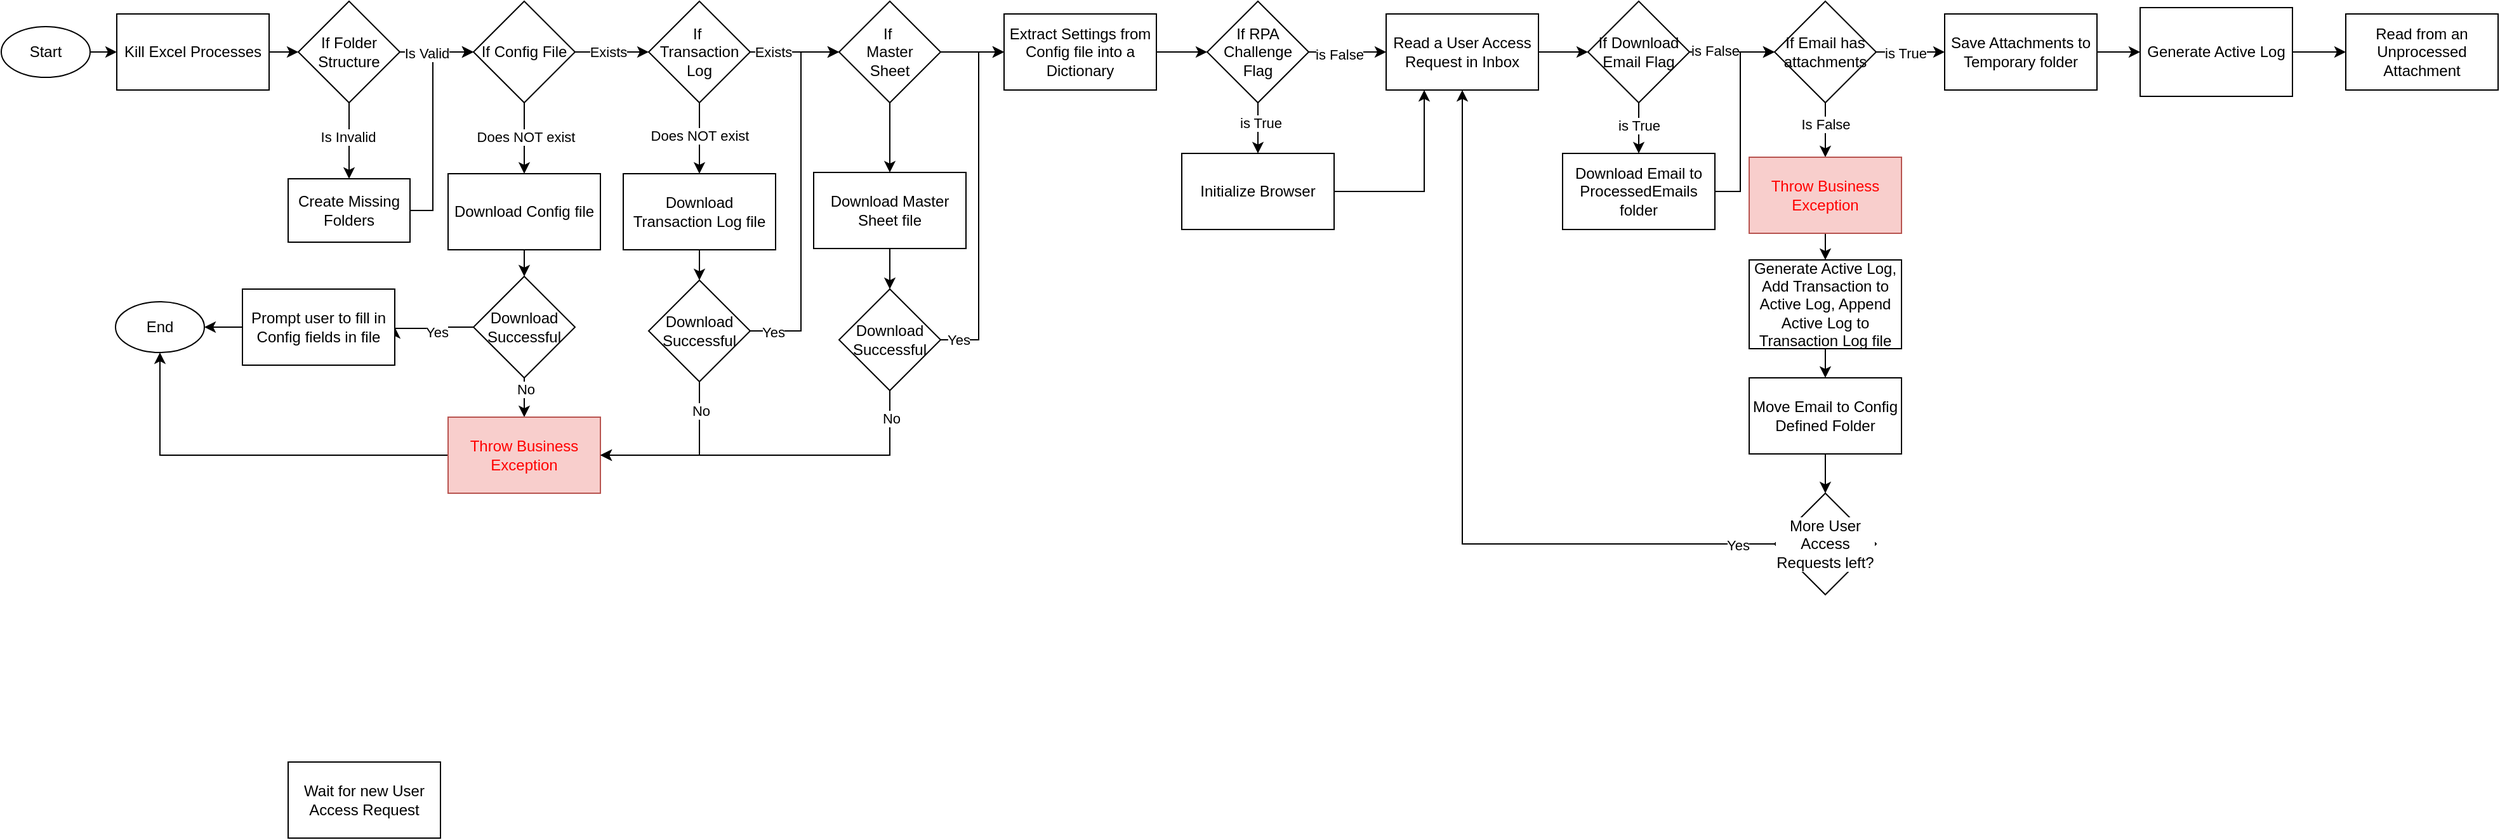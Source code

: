<mxfile version="24.0.7" type="device">
  <diagram id="C5RBs43oDa-KdzZeNtuy" name="Page-1">
    <mxGraphModel dx="1042" dy="525" grid="1" gridSize="10" guides="1" tooltips="1" connect="1" arrows="1" fold="1" page="1" pageScale="1" pageWidth="827" pageHeight="1169" math="0" shadow="0">
      <root>
        <mxCell id="WIyWlLk6GJQsqaUBKTNV-0" />
        <mxCell id="WIyWlLk6GJQsqaUBKTNV-1" parent="WIyWlLk6GJQsqaUBKTNV-0" />
        <mxCell id="htsdz4aEK9-7NVSgiyC0-4" value="" style="edgeStyle=orthogonalEdgeStyle;rounded=0;orthogonalLoop=1;jettySize=auto;html=1;" edge="1" parent="WIyWlLk6GJQsqaUBKTNV-1" source="htsdz4aEK9-7NVSgiyC0-0" target="htsdz4aEK9-7NVSgiyC0-1">
          <mxGeometry relative="1" as="geometry" />
        </mxCell>
        <mxCell id="htsdz4aEK9-7NVSgiyC0-0" value="Start" style="ellipse;whiteSpace=wrap;html=1;" vertex="1" parent="WIyWlLk6GJQsqaUBKTNV-1">
          <mxGeometry x="30" y="60" width="70" height="40" as="geometry" />
        </mxCell>
        <mxCell id="htsdz4aEK9-7NVSgiyC0-11" value="" style="edgeStyle=orthogonalEdgeStyle;rounded=0;orthogonalLoop=1;jettySize=auto;html=1;" edge="1" parent="WIyWlLk6GJQsqaUBKTNV-1" source="htsdz4aEK9-7NVSgiyC0-1" target="htsdz4aEK9-7NVSgiyC0-10">
          <mxGeometry relative="1" as="geometry" />
        </mxCell>
        <mxCell id="htsdz4aEK9-7NVSgiyC0-1" value="Kill Excel Processes" style="rounded=0;whiteSpace=wrap;html=1;" vertex="1" parent="WIyWlLk6GJQsqaUBKTNV-1">
          <mxGeometry x="121" y="50" width="120" height="60" as="geometry" />
        </mxCell>
        <mxCell id="htsdz4aEK9-7NVSgiyC0-3" value="Wait for new User Access Request" style="rounded=0;whiteSpace=wrap;html=1;" vertex="1" parent="WIyWlLk6GJQsqaUBKTNV-1">
          <mxGeometry x="256" y="640" width="120" height="60" as="geometry" />
        </mxCell>
        <mxCell id="htsdz4aEK9-7NVSgiyC0-55" style="edgeStyle=orthogonalEdgeStyle;rounded=0;orthogonalLoop=1;jettySize=auto;html=1;exitX=1;exitY=0.5;exitDx=0;exitDy=0;entryX=0;entryY=0.5;entryDx=0;entryDy=0;" edge="1" parent="WIyWlLk6GJQsqaUBKTNV-1" source="htsdz4aEK9-7NVSgiyC0-9" target="htsdz4aEK9-7NVSgiyC0-15">
          <mxGeometry relative="1" as="geometry">
            <Array as="points">
              <mxPoint x="370" y="205" />
              <mxPoint x="370" y="80" />
            </Array>
          </mxGeometry>
        </mxCell>
        <mxCell id="htsdz4aEK9-7NVSgiyC0-9" value="Create Missing Folders" style="rounded=0;whiteSpace=wrap;html=1;" vertex="1" parent="WIyWlLk6GJQsqaUBKTNV-1">
          <mxGeometry x="256" y="180" width="96" height="50" as="geometry" />
        </mxCell>
        <mxCell id="htsdz4aEK9-7NVSgiyC0-12" value="" style="edgeStyle=orthogonalEdgeStyle;rounded=0;orthogonalLoop=1;jettySize=auto;html=1;" edge="1" parent="WIyWlLk6GJQsqaUBKTNV-1" source="htsdz4aEK9-7NVSgiyC0-10" target="htsdz4aEK9-7NVSgiyC0-9">
          <mxGeometry relative="1" as="geometry" />
        </mxCell>
        <mxCell id="htsdz4aEK9-7NVSgiyC0-13" value="Is Invalid" style="edgeLabel;html=1;align=center;verticalAlign=middle;resizable=0;points=[];" vertex="1" connectable="0" parent="htsdz4aEK9-7NVSgiyC0-12">
          <mxGeometry x="-0.1" y="-1" relative="1" as="geometry">
            <mxPoint as="offset" />
          </mxGeometry>
        </mxCell>
        <mxCell id="htsdz4aEK9-7NVSgiyC0-16" value="" style="edgeStyle=orthogonalEdgeStyle;rounded=0;orthogonalLoop=1;jettySize=auto;html=1;" edge="1" parent="WIyWlLk6GJQsqaUBKTNV-1" source="htsdz4aEK9-7NVSgiyC0-10" target="htsdz4aEK9-7NVSgiyC0-15">
          <mxGeometry relative="1" as="geometry" />
        </mxCell>
        <mxCell id="htsdz4aEK9-7NVSgiyC0-18" value="Is Valid" style="edgeLabel;html=1;align=center;verticalAlign=middle;resizable=0;points=[];" vertex="1" connectable="0" parent="htsdz4aEK9-7NVSgiyC0-16">
          <mxGeometry x="-0.276" y="-1" relative="1" as="geometry">
            <mxPoint as="offset" />
          </mxGeometry>
        </mxCell>
        <mxCell id="htsdz4aEK9-7NVSgiyC0-10" value="If Folder Structure" style="rhombus;whiteSpace=wrap;html=1;" vertex="1" parent="WIyWlLk6GJQsqaUBKTNV-1">
          <mxGeometry x="264" y="40" width="80" height="80" as="geometry" />
        </mxCell>
        <mxCell id="htsdz4aEK9-7NVSgiyC0-19" value="" style="edgeStyle=orthogonalEdgeStyle;rounded=0;orthogonalLoop=1;jettySize=auto;html=1;" edge="1" parent="WIyWlLk6GJQsqaUBKTNV-1" source="htsdz4aEK9-7NVSgiyC0-15" target="htsdz4aEK9-7NVSgiyC0-17">
          <mxGeometry relative="1" as="geometry" />
        </mxCell>
        <mxCell id="htsdz4aEK9-7NVSgiyC0-20" value="Does NOT exist" style="edgeLabel;html=1;align=center;verticalAlign=middle;resizable=0;points=[];" vertex="1" connectable="0" parent="htsdz4aEK9-7NVSgiyC0-19">
          <mxGeometry x="-0.036" y="1" relative="1" as="geometry">
            <mxPoint as="offset" />
          </mxGeometry>
        </mxCell>
        <mxCell id="htsdz4aEK9-7NVSgiyC0-35" value="" style="edgeStyle=orthogonalEdgeStyle;rounded=0;orthogonalLoop=1;jettySize=auto;html=1;" edge="1" parent="WIyWlLk6GJQsqaUBKTNV-1" source="htsdz4aEK9-7NVSgiyC0-15" target="htsdz4aEK9-7NVSgiyC0-34">
          <mxGeometry relative="1" as="geometry" />
        </mxCell>
        <mxCell id="htsdz4aEK9-7NVSgiyC0-36" value="Exists" style="edgeLabel;html=1;align=center;verticalAlign=middle;resizable=0;points=[];" vertex="1" connectable="0" parent="htsdz4aEK9-7NVSgiyC0-35">
          <mxGeometry x="0.083" y="-5" relative="1" as="geometry">
            <mxPoint x="-6" y="-5" as="offset" />
          </mxGeometry>
        </mxCell>
        <mxCell id="htsdz4aEK9-7NVSgiyC0-15" value="If Config File" style="rhombus;whiteSpace=wrap;html=1;" vertex="1" parent="WIyWlLk6GJQsqaUBKTNV-1">
          <mxGeometry x="402" y="40" width="80" height="80" as="geometry" />
        </mxCell>
        <mxCell id="htsdz4aEK9-7NVSgiyC0-22" value="" style="edgeStyle=orthogonalEdgeStyle;rounded=0;orthogonalLoop=1;jettySize=auto;html=1;" edge="1" parent="WIyWlLk6GJQsqaUBKTNV-1" source="htsdz4aEK9-7NVSgiyC0-17" target="htsdz4aEK9-7NVSgiyC0-21">
          <mxGeometry relative="1" as="geometry" />
        </mxCell>
        <mxCell id="htsdz4aEK9-7NVSgiyC0-17" value="Download Config file" style="rounded=0;whiteSpace=wrap;html=1;" vertex="1" parent="WIyWlLk6GJQsqaUBKTNV-1">
          <mxGeometry x="382" y="176" width="120" height="60" as="geometry" />
        </mxCell>
        <mxCell id="htsdz4aEK9-7NVSgiyC0-24" value="" style="edgeStyle=orthogonalEdgeStyle;rounded=0;orthogonalLoop=1;jettySize=auto;html=1;entryX=1;entryY=0.5;entryDx=0;entryDy=0;" edge="1" parent="WIyWlLk6GJQsqaUBKTNV-1" source="htsdz4aEK9-7NVSgiyC0-21" target="htsdz4aEK9-7NVSgiyC0-26">
          <mxGeometry relative="1" as="geometry">
            <mxPoint x="344" y="297" as="targetPoint" />
            <Array as="points">
              <mxPoint x="373" y="297" />
              <mxPoint x="373" y="298" />
            </Array>
          </mxGeometry>
        </mxCell>
        <mxCell id="htsdz4aEK9-7NVSgiyC0-25" value="Yes" style="edgeLabel;html=1;align=center;verticalAlign=middle;resizable=0;points=[];" vertex="1" connectable="0" parent="htsdz4aEK9-7NVSgiyC0-24">
          <mxGeometry x="-0.069" y="3" relative="1" as="geometry">
            <mxPoint as="offset" />
          </mxGeometry>
        </mxCell>
        <mxCell id="htsdz4aEK9-7NVSgiyC0-30" value="" style="edgeStyle=orthogonalEdgeStyle;rounded=0;orthogonalLoop=1;jettySize=auto;html=1;" edge="1" parent="WIyWlLk6GJQsqaUBKTNV-1" source="htsdz4aEK9-7NVSgiyC0-21" target="htsdz4aEK9-7NVSgiyC0-27">
          <mxGeometry relative="1" as="geometry" />
        </mxCell>
        <mxCell id="htsdz4aEK9-7NVSgiyC0-33" value="No" style="edgeLabel;html=1;align=center;verticalAlign=middle;resizable=0;points=[];" vertex="1" connectable="0" parent="htsdz4aEK9-7NVSgiyC0-30">
          <mxGeometry x="-0.633" y="1" relative="1" as="geometry">
            <mxPoint as="offset" />
          </mxGeometry>
        </mxCell>
        <mxCell id="htsdz4aEK9-7NVSgiyC0-21" value="Download Successful" style="rhombus;whiteSpace=wrap;html=1;" vertex="1" parent="WIyWlLk6GJQsqaUBKTNV-1">
          <mxGeometry x="402" y="257" width="80" height="80" as="geometry" />
        </mxCell>
        <mxCell id="htsdz4aEK9-7NVSgiyC0-32" value="" style="edgeStyle=orthogonalEdgeStyle;rounded=0;orthogonalLoop=1;jettySize=auto;html=1;" edge="1" parent="WIyWlLk6GJQsqaUBKTNV-1" source="htsdz4aEK9-7NVSgiyC0-26" target="htsdz4aEK9-7NVSgiyC0-29">
          <mxGeometry relative="1" as="geometry" />
        </mxCell>
        <mxCell id="htsdz4aEK9-7NVSgiyC0-26" value="Prompt user to fill in Config fields in file" style="rounded=0;whiteSpace=wrap;html=1;" vertex="1" parent="WIyWlLk6GJQsqaUBKTNV-1">
          <mxGeometry x="220" y="267" width="120" height="60" as="geometry" />
        </mxCell>
        <mxCell id="htsdz4aEK9-7NVSgiyC0-31" style="edgeStyle=orthogonalEdgeStyle;rounded=0;orthogonalLoop=1;jettySize=auto;html=1;exitX=0;exitY=0.5;exitDx=0;exitDy=0;entryX=0.5;entryY=1;entryDx=0;entryDy=0;" edge="1" parent="WIyWlLk6GJQsqaUBKTNV-1" source="htsdz4aEK9-7NVSgiyC0-27" target="htsdz4aEK9-7NVSgiyC0-29">
          <mxGeometry relative="1" as="geometry" />
        </mxCell>
        <mxCell id="htsdz4aEK9-7NVSgiyC0-27" value="Throw Business Exception" style="rounded=0;whiteSpace=wrap;html=1;fillColor=#f8cecc;strokeColor=#b85450;fontColor=#ff0000;" vertex="1" parent="WIyWlLk6GJQsqaUBKTNV-1">
          <mxGeometry x="382" y="368" width="120" height="60" as="geometry" />
        </mxCell>
        <mxCell id="htsdz4aEK9-7NVSgiyC0-29" value="End" style="ellipse;whiteSpace=wrap;html=1;" vertex="1" parent="WIyWlLk6GJQsqaUBKTNV-1">
          <mxGeometry x="120" y="277" width="70" height="40" as="geometry" />
        </mxCell>
        <mxCell id="htsdz4aEK9-7NVSgiyC0-38" value="" style="edgeStyle=orthogonalEdgeStyle;rounded=0;orthogonalLoop=1;jettySize=auto;html=1;" edge="1" parent="WIyWlLk6GJQsqaUBKTNV-1" source="htsdz4aEK9-7NVSgiyC0-34" target="htsdz4aEK9-7NVSgiyC0-37">
          <mxGeometry relative="1" as="geometry" />
        </mxCell>
        <mxCell id="htsdz4aEK9-7NVSgiyC0-45" value="" style="edgeStyle=orthogonalEdgeStyle;rounded=0;orthogonalLoop=1;jettySize=auto;html=1;" edge="1" parent="WIyWlLk6GJQsqaUBKTNV-1" source="htsdz4aEK9-7NVSgiyC0-34" target="htsdz4aEK9-7NVSgiyC0-44">
          <mxGeometry relative="1" as="geometry" />
        </mxCell>
        <mxCell id="htsdz4aEK9-7NVSgiyC0-46" value="Exists" style="edgeLabel;html=1;align=center;verticalAlign=middle;resizable=0;points=[];" vertex="1" connectable="0" parent="htsdz4aEK9-7NVSgiyC0-45">
          <mxGeometry x="0.05" y="-1" relative="1" as="geometry">
            <mxPoint x="-19" y="-1" as="offset" />
          </mxGeometry>
        </mxCell>
        <mxCell id="htsdz4aEK9-7NVSgiyC0-34" value="If&amp;nbsp;&lt;div&gt;Transaction Log&lt;/div&gt;" style="rhombus;whiteSpace=wrap;html=1;" vertex="1" parent="WIyWlLk6GJQsqaUBKTNV-1">
          <mxGeometry x="540" y="40" width="80" height="80" as="geometry" />
        </mxCell>
        <mxCell id="htsdz4aEK9-7NVSgiyC0-41" style="edgeStyle=orthogonalEdgeStyle;rounded=0;orthogonalLoop=1;jettySize=auto;html=1;exitX=0.5;exitY=1;exitDx=0;exitDy=0;entryX=0.5;entryY=0;entryDx=0;entryDy=0;" edge="1" parent="WIyWlLk6GJQsqaUBKTNV-1" source="htsdz4aEK9-7NVSgiyC0-37" target="htsdz4aEK9-7NVSgiyC0-40">
          <mxGeometry relative="1" as="geometry" />
        </mxCell>
        <mxCell id="htsdz4aEK9-7NVSgiyC0-37" value="Download Transaction Log file" style="rounded=0;whiteSpace=wrap;html=1;" vertex="1" parent="WIyWlLk6GJQsqaUBKTNV-1">
          <mxGeometry x="520" y="176" width="120" height="60" as="geometry" />
        </mxCell>
        <mxCell id="htsdz4aEK9-7NVSgiyC0-39" value="Does NOT exist" style="edgeLabel;html=1;align=center;verticalAlign=middle;resizable=0;points=[];" vertex="1" connectable="0" parent="WIyWlLk6GJQsqaUBKTNV-1">
          <mxGeometry x="580" y="146" as="geometry" />
        </mxCell>
        <mxCell id="htsdz4aEK9-7NVSgiyC0-42" style="edgeStyle=orthogonalEdgeStyle;rounded=0;orthogonalLoop=1;jettySize=auto;html=1;exitX=0.5;exitY=1;exitDx=0;exitDy=0;entryX=1;entryY=0.5;entryDx=0;entryDy=0;" edge="1" parent="WIyWlLk6GJQsqaUBKTNV-1" source="htsdz4aEK9-7NVSgiyC0-40" target="htsdz4aEK9-7NVSgiyC0-27">
          <mxGeometry relative="1" as="geometry" />
        </mxCell>
        <mxCell id="htsdz4aEK9-7NVSgiyC0-43" value="No" style="edgeLabel;html=1;align=center;verticalAlign=middle;resizable=0;points=[];" vertex="1" connectable="0" parent="htsdz4aEK9-7NVSgiyC0-42">
          <mxGeometry x="-0.662" y="1" relative="1" as="geometry">
            <mxPoint as="offset" />
          </mxGeometry>
        </mxCell>
        <mxCell id="htsdz4aEK9-7NVSgiyC0-47" style="edgeStyle=orthogonalEdgeStyle;rounded=0;orthogonalLoop=1;jettySize=auto;html=1;exitX=1;exitY=0.5;exitDx=0;exitDy=0;entryX=0;entryY=0.5;entryDx=0;entryDy=0;" edge="1" parent="WIyWlLk6GJQsqaUBKTNV-1" source="htsdz4aEK9-7NVSgiyC0-40" target="htsdz4aEK9-7NVSgiyC0-44">
          <mxGeometry relative="1" as="geometry">
            <Array as="points">
              <mxPoint x="660" y="300" />
              <mxPoint x="660" y="80" />
            </Array>
          </mxGeometry>
        </mxCell>
        <mxCell id="htsdz4aEK9-7NVSgiyC0-50" value="Yes" style="edgeLabel;html=1;align=center;verticalAlign=middle;resizable=0;points=[];" vertex="1" connectable="0" parent="htsdz4aEK9-7NVSgiyC0-47">
          <mxGeometry x="-0.848" y="-1" relative="1" as="geometry">
            <mxPoint x="-4" as="offset" />
          </mxGeometry>
        </mxCell>
        <mxCell id="htsdz4aEK9-7NVSgiyC0-40" value="Download Successful" style="rhombus;whiteSpace=wrap;html=1;" vertex="1" parent="WIyWlLk6GJQsqaUBKTNV-1">
          <mxGeometry x="540" y="260" width="80" height="80" as="geometry" />
        </mxCell>
        <mxCell id="htsdz4aEK9-7NVSgiyC0-49" style="edgeStyle=orthogonalEdgeStyle;rounded=0;orthogonalLoop=1;jettySize=auto;html=1;exitX=0.5;exitY=1;exitDx=0;exitDy=0;entryX=0.5;entryY=0;entryDx=0;entryDy=0;" edge="1" parent="WIyWlLk6GJQsqaUBKTNV-1" source="htsdz4aEK9-7NVSgiyC0-44" target="htsdz4aEK9-7NVSgiyC0-48">
          <mxGeometry relative="1" as="geometry" />
        </mxCell>
        <mxCell id="htsdz4aEK9-7NVSgiyC0-57" value="" style="edgeStyle=orthogonalEdgeStyle;rounded=0;orthogonalLoop=1;jettySize=auto;html=1;" edge="1" parent="WIyWlLk6GJQsqaUBKTNV-1" source="htsdz4aEK9-7NVSgiyC0-44" target="htsdz4aEK9-7NVSgiyC0-56">
          <mxGeometry relative="1" as="geometry" />
        </mxCell>
        <mxCell id="htsdz4aEK9-7NVSgiyC0-44" value="If&amp;nbsp;&lt;div&gt;Master&lt;/div&gt;&lt;div&gt;Sheet&lt;/div&gt;" style="rhombus;whiteSpace=wrap;html=1;" vertex="1" parent="WIyWlLk6GJQsqaUBKTNV-1">
          <mxGeometry x="690" y="40" width="80" height="80" as="geometry" />
        </mxCell>
        <mxCell id="htsdz4aEK9-7NVSgiyC0-52" value="" style="edgeStyle=orthogonalEdgeStyle;rounded=0;orthogonalLoop=1;jettySize=auto;html=1;" edge="1" parent="WIyWlLk6GJQsqaUBKTNV-1" source="htsdz4aEK9-7NVSgiyC0-48" target="htsdz4aEK9-7NVSgiyC0-51">
          <mxGeometry relative="1" as="geometry" />
        </mxCell>
        <mxCell id="htsdz4aEK9-7NVSgiyC0-48" value="Download Master Sheet file" style="rounded=0;whiteSpace=wrap;html=1;" vertex="1" parent="WIyWlLk6GJQsqaUBKTNV-1">
          <mxGeometry x="670" y="175" width="120" height="60" as="geometry" />
        </mxCell>
        <mxCell id="htsdz4aEK9-7NVSgiyC0-53" style="edgeStyle=orthogonalEdgeStyle;rounded=0;orthogonalLoop=1;jettySize=auto;html=1;exitX=0.5;exitY=1;exitDx=0;exitDy=0;entryX=1;entryY=0.5;entryDx=0;entryDy=0;" edge="1" parent="WIyWlLk6GJQsqaUBKTNV-1" source="htsdz4aEK9-7NVSgiyC0-51" target="htsdz4aEK9-7NVSgiyC0-27">
          <mxGeometry relative="1" as="geometry" />
        </mxCell>
        <mxCell id="htsdz4aEK9-7NVSgiyC0-54" value="No" style="edgeLabel;html=1;align=center;verticalAlign=middle;resizable=0;points=[];" vertex="1" connectable="0" parent="htsdz4aEK9-7NVSgiyC0-53">
          <mxGeometry x="-0.842" y="1" relative="1" as="geometry">
            <mxPoint as="offset" />
          </mxGeometry>
        </mxCell>
        <mxCell id="htsdz4aEK9-7NVSgiyC0-73" style="edgeStyle=orthogonalEdgeStyle;rounded=0;orthogonalLoop=1;jettySize=auto;html=1;exitX=1;exitY=0.5;exitDx=0;exitDy=0;entryX=0;entryY=0.5;entryDx=0;entryDy=0;" edge="1" parent="WIyWlLk6GJQsqaUBKTNV-1" source="htsdz4aEK9-7NVSgiyC0-51" target="htsdz4aEK9-7NVSgiyC0-56">
          <mxGeometry relative="1" as="geometry">
            <Array as="points">
              <mxPoint x="800" y="307" />
              <mxPoint x="800" y="80" />
            </Array>
          </mxGeometry>
        </mxCell>
        <mxCell id="htsdz4aEK9-7NVSgiyC0-74" value="Yes" style="edgeLabel;html=1;align=center;verticalAlign=middle;resizable=0;points=[];" vertex="1" connectable="0" parent="htsdz4aEK9-7NVSgiyC0-73">
          <mxGeometry x="-0.873" y="-2" relative="1" as="geometry">
            <mxPoint x="-4" y="-2" as="offset" />
          </mxGeometry>
        </mxCell>
        <mxCell id="htsdz4aEK9-7NVSgiyC0-51" value="Download Successful" style="rhombus;whiteSpace=wrap;html=1;" vertex="1" parent="WIyWlLk6GJQsqaUBKTNV-1">
          <mxGeometry x="690" y="267" width="80" height="80" as="geometry" />
        </mxCell>
        <mxCell id="htsdz4aEK9-7NVSgiyC0-59" value="" style="edgeStyle=orthogonalEdgeStyle;rounded=0;orthogonalLoop=1;jettySize=auto;html=1;" edge="1" parent="WIyWlLk6GJQsqaUBKTNV-1" source="htsdz4aEK9-7NVSgiyC0-56" target="htsdz4aEK9-7NVSgiyC0-58">
          <mxGeometry relative="1" as="geometry" />
        </mxCell>
        <mxCell id="htsdz4aEK9-7NVSgiyC0-56" value="Extract Settings from Config file into a Dictionary" style="rounded=0;whiteSpace=wrap;html=1;" vertex="1" parent="WIyWlLk6GJQsqaUBKTNV-1">
          <mxGeometry x="820" y="50" width="120" height="60" as="geometry" />
        </mxCell>
        <mxCell id="htsdz4aEK9-7NVSgiyC0-61" value="" style="edgeStyle=orthogonalEdgeStyle;rounded=0;orthogonalLoop=1;jettySize=auto;html=1;" edge="1" parent="WIyWlLk6GJQsqaUBKTNV-1" source="htsdz4aEK9-7NVSgiyC0-58" target="htsdz4aEK9-7NVSgiyC0-60">
          <mxGeometry relative="1" as="geometry" />
        </mxCell>
        <mxCell id="htsdz4aEK9-7NVSgiyC0-62" value="is True" style="edgeLabel;html=1;align=center;verticalAlign=middle;resizable=0;points=[];" vertex="1" connectable="0" parent="htsdz4aEK9-7NVSgiyC0-61">
          <mxGeometry x="-0.2" y="2" relative="1" as="geometry">
            <mxPoint as="offset" />
          </mxGeometry>
        </mxCell>
        <mxCell id="htsdz4aEK9-7NVSgiyC0-64" value="" style="edgeStyle=orthogonalEdgeStyle;rounded=0;orthogonalLoop=1;jettySize=auto;html=1;" edge="1" parent="WIyWlLk6GJQsqaUBKTNV-1" source="htsdz4aEK9-7NVSgiyC0-58" target="htsdz4aEK9-7NVSgiyC0-63">
          <mxGeometry relative="1" as="geometry" />
        </mxCell>
        <mxCell id="htsdz4aEK9-7NVSgiyC0-65" value="is False" style="edgeLabel;html=1;align=center;verticalAlign=middle;resizable=0;points=[];" vertex="1" connectable="0" parent="htsdz4aEK9-7NVSgiyC0-64">
          <mxGeometry x="-0.147" y="-2" relative="1" as="geometry">
            <mxPoint x="-2" as="offset" />
          </mxGeometry>
        </mxCell>
        <mxCell id="htsdz4aEK9-7NVSgiyC0-58" value="If RPA Challenge Flag" style="rhombus;whiteSpace=wrap;html=1;" vertex="1" parent="WIyWlLk6GJQsqaUBKTNV-1">
          <mxGeometry x="980" y="40" width="80" height="80" as="geometry" />
        </mxCell>
        <mxCell id="htsdz4aEK9-7NVSgiyC0-66" style="edgeStyle=orthogonalEdgeStyle;rounded=0;orthogonalLoop=1;jettySize=auto;html=1;exitX=1;exitY=0.5;exitDx=0;exitDy=0;entryX=0.25;entryY=1;entryDx=0;entryDy=0;" edge="1" parent="WIyWlLk6GJQsqaUBKTNV-1" source="htsdz4aEK9-7NVSgiyC0-60" target="htsdz4aEK9-7NVSgiyC0-63">
          <mxGeometry relative="1" as="geometry" />
        </mxCell>
        <mxCell id="htsdz4aEK9-7NVSgiyC0-60" value="Initialize Browser" style="rounded=0;whiteSpace=wrap;html=1;" vertex="1" parent="WIyWlLk6GJQsqaUBKTNV-1">
          <mxGeometry x="960" y="160" width="120" height="60" as="geometry" />
        </mxCell>
        <mxCell id="htsdz4aEK9-7NVSgiyC0-68" value="" style="edgeStyle=orthogonalEdgeStyle;rounded=0;orthogonalLoop=1;jettySize=auto;html=1;" edge="1" parent="WIyWlLk6GJQsqaUBKTNV-1" source="htsdz4aEK9-7NVSgiyC0-63" target="htsdz4aEK9-7NVSgiyC0-67">
          <mxGeometry relative="1" as="geometry" />
        </mxCell>
        <mxCell id="htsdz4aEK9-7NVSgiyC0-63" value="Read a User Access Request in Inbox" style="rounded=0;whiteSpace=wrap;html=1;" vertex="1" parent="WIyWlLk6GJQsqaUBKTNV-1">
          <mxGeometry x="1121" y="50" width="120" height="60" as="geometry" />
        </mxCell>
        <mxCell id="htsdz4aEK9-7NVSgiyC0-70" value="" style="edgeStyle=orthogonalEdgeStyle;rounded=0;orthogonalLoop=1;jettySize=auto;html=1;" edge="1" parent="WIyWlLk6GJQsqaUBKTNV-1" source="htsdz4aEK9-7NVSgiyC0-67" target="htsdz4aEK9-7NVSgiyC0-69">
          <mxGeometry relative="1" as="geometry" />
        </mxCell>
        <mxCell id="htsdz4aEK9-7NVSgiyC0-71" value="is True" style="edgeLabel;html=1;align=center;verticalAlign=middle;resizable=0;points=[];" vertex="1" connectable="0" parent="htsdz4aEK9-7NVSgiyC0-70">
          <mxGeometry x="-0.12" relative="1" as="geometry">
            <mxPoint as="offset" />
          </mxGeometry>
        </mxCell>
        <mxCell id="htsdz4aEK9-7NVSgiyC0-75" value="" style="edgeStyle=orthogonalEdgeStyle;rounded=0;orthogonalLoop=1;jettySize=auto;html=1;" edge="1" parent="WIyWlLk6GJQsqaUBKTNV-1" source="htsdz4aEK9-7NVSgiyC0-67" target="htsdz4aEK9-7NVSgiyC0-72">
          <mxGeometry relative="1" as="geometry" />
        </mxCell>
        <mxCell id="htsdz4aEK9-7NVSgiyC0-76" value="is False" style="edgeLabel;html=1;align=center;verticalAlign=middle;resizable=0;points=[];" vertex="1" connectable="0" parent="htsdz4aEK9-7NVSgiyC0-75">
          <mxGeometry x="-0.1" y="-2" relative="1" as="geometry">
            <mxPoint x="-10" y="-3" as="offset" />
          </mxGeometry>
        </mxCell>
        <mxCell id="htsdz4aEK9-7NVSgiyC0-67" value="If&amp;nbsp;&lt;span style=&quot;background-color: initial;&quot;&gt;Download Email Flag&lt;/span&gt;" style="rhombus;whiteSpace=wrap;html=1;" vertex="1" parent="WIyWlLk6GJQsqaUBKTNV-1">
          <mxGeometry x="1280" y="40" width="80" height="80" as="geometry" />
        </mxCell>
        <mxCell id="htsdz4aEK9-7NVSgiyC0-81" style="edgeStyle=orthogonalEdgeStyle;rounded=0;orthogonalLoop=1;jettySize=auto;html=1;exitX=1;exitY=0.5;exitDx=0;exitDy=0;entryX=0;entryY=0.5;entryDx=0;entryDy=0;" edge="1" parent="WIyWlLk6GJQsqaUBKTNV-1" source="htsdz4aEK9-7NVSgiyC0-69" target="htsdz4aEK9-7NVSgiyC0-72">
          <mxGeometry relative="1" as="geometry">
            <Array as="points">
              <mxPoint x="1400" y="190" />
              <mxPoint x="1400" y="80" />
            </Array>
          </mxGeometry>
        </mxCell>
        <mxCell id="htsdz4aEK9-7NVSgiyC0-69" value="Download Email to ProcessedEmails folder" style="rounded=0;whiteSpace=wrap;html=1;" vertex="1" parent="WIyWlLk6GJQsqaUBKTNV-1">
          <mxGeometry x="1260" y="160" width="120" height="60" as="geometry" />
        </mxCell>
        <mxCell id="htsdz4aEK9-7NVSgiyC0-82" style="edgeStyle=orthogonalEdgeStyle;rounded=0;orthogonalLoop=1;jettySize=auto;html=1;exitX=0.5;exitY=1;exitDx=0;exitDy=0;entryX=0.5;entryY=0;entryDx=0;entryDy=0;" edge="1" parent="WIyWlLk6GJQsqaUBKTNV-1" source="htsdz4aEK9-7NVSgiyC0-72" target="htsdz4aEK9-7NVSgiyC0-79">
          <mxGeometry relative="1" as="geometry" />
        </mxCell>
        <mxCell id="htsdz4aEK9-7NVSgiyC0-84" value="Is False" style="edgeLabel;html=1;align=center;verticalAlign=middle;resizable=0;points=[];" vertex="1" connectable="0" parent="htsdz4aEK9-7NVSgiyC0-82">
          <mxGeometry x="-0.231" relative="1" as="geometry">
            <mxPoint as="offset" />
          </mxGeometry>
        </mxCell>
        <mxCell id="htsdz4aEK9-7NVSgiyC0-90" value="" style="edgeStyle=orthogonalEdgeStyle;rounded=0;orthogonalLoop=1;jettySize=auto;html=1;" edge="1" parent="WIyWlLk6GJQsqaUBKTNV-1" source="htsdz4aEK9-7NVSgiyC0-72" target="htsdz4aEK9-7NVSgiyC0-87">
          <mxGeometry relative="1" as="geometry" />
        </mxCell>
        <mxCell id="htsdz4aEK9-7NVSgiyC0-91" value="is True" style="edgeLabel;html=1;align=center;verticalAlign=middle;resizable=0;points=[];" vertex="1" connectable="0" parent="htsdz4aEK9-7NVSgiyC0-90">
          <mxGeometry x="-0.148" y="-1" relative="1" as="geometry">
            <mxPoint as="offset" />
          </mxGeometry>
        </mxCell>
        <mxCell id="htsdz4aEK9-7NVSgiyC0-72" value="If Email has attachments" style="rhombus;whiteSpace=wrap;html=1;" vertex="1" parent="WIyWlLk6GJQsqaUBKTNV-1">
          <mxGeometry x="1427" y="40" width="80" height="80" as="geometry" />
        </mxCell>
        <mxCell id="htsdz4aEK9-7NVSgiyC0-83" value="" style="edgeStyle=orthogonalEdgeStyle;rounded=0;orthogonalLoop=1;jettySize=auto;html=1;" edge="1" parent="WIyWlLk6GJQsqaUBKTNV-1" source="htsdz4aEK9-7NVSgiyC0-79" target="htsdz4aEK9-7NVSgiyC0-80">
          <mxGeometry relative="1" as="geometry" />
        </mxCell>
        <mxCell id="htsdz4aEK9-7NVSgiyC0-79" value="Throw Business Exception" style="rounded=0;whiteSpace=wrap;html=1;fillColor=#f8cecc;strokeColor=#b85450;fontColor=#ff0000;" vertex="1" parent="WIyWlLk6GJQsqaUBKTNV-1">
          <mxGeometry x="1407" y="163" width="120" height="60" as="geometry" />
        </mxCell>
        <mxCell id="htsdz4aEK9-7NVSgiyC0-86" value="" style="edgeStyle=orthogonalEdgeStyle;rounded=0;orthogonalLoop=1;jettySize=auto;html=1;" edge="1" parent="WIyWlLk6GJQsqaUBKTNV-1" source="htsdz4aEK9-7NVSgiyC0-80" target="htsdz4aEK9-7NVSgiyC0-85">
          <mxGeometry relative="1" as="geometry" />
        </mxCell>
        <mxCell id="htsdz4aEK9-7NVSgiyC0-80" value="Generate Active Log, Add Transaction to Active Log, Append Active Log to Transaction Log file" style="rounded=0;whiteSpace=wrap;html=1;" vertex="1" parent="WIyWlLk6GJQsqaUBKTNV-1">
          <mxGeometry x="1407" y="244" width="120" height="70" as="geometry" />
        </mxCell>
        <mxCell id="htsdz4aEK9-7NVSgiyC0-97" value="" style="edgeStyle=orthogonalEdgeStyle;rounded=0;orthogonalLoop=1;jettySize=auto;html=1;" edge="1" parent="WIyWlLk6GJQsqaUBKTNV-1" source="htsdz4aEK9-7NVSgiyC0-85" target="htsdz4aEK9-7NVSgiyC0-96">
          <mxGeometry relative="1" as="geometry" />
        </mxCell>
        <mxCell id="htsdz4aEK9-7NVSgiyC0-85" value="Move Email to Config Defined Folder" style="rounded=0;whiteSpace=wrap;html=1;" vertex="1" parent="WIyWlLk6GJQsqaUBKTNV-1">
          <mxGeometry x="1407" y="337" width="120" height="60" as="geometry" />
        </mxCell>
        <mxCell id="htsdz4aEK9-7NVSgiyC0-93" value="" style="edgeStyle=orthogonalEdgeStyle;rounded=0;orthogonalLoop=1;jettySize=auto;html=1;" edge="1" parent="WIyWlLk6GJQsqaUBKTNV-1" source="htsdz4aEK9-7NVSgiyC0-87" target="htsdz4aEK9-7NVSgiyC0-92">
          <mxGeometry relative="1" as="geometry" />
        </mxCell>
        <mxCell id="htsdz4aEK9-7NVSgiyC0-87" value="Save Attachments to Temporary folder" style="rounded=0;whiteSpace=wrap;html=1;" vertex="1" parent="WIyWlLk6GJQsqaUBKTNV-1">
          <mxGeometry x="1561" y="50" width="120" height="60" as="geometry" />
        </mxCell>
        <mxCell id="htsdz4aEK9-7NVSgiyC0-95" value="" style="edgeStyle=orthogonalEdgeStyle;rounded=0;orthogonalLoop=1;jettySize=auto;html=1;" edge="1" parent="WIyWlLk6GJQsqaUBKTNV-1" source="htsdz4aEK9-7NVSgiyC0-92" target="htsdz4aEK9-7NVSgiyC0-94">
          <mxGeometry relative="1" as="geometry" />
        </mxCell>
        <mxCell id="htsdz4aEK9-7NVSgiyC0-92" value="Generate Active Log" style="rounded=0;whiteSpace=wrap;html=1;" vertex="1" parent="WIyWlLk6GJQsqaUBKTNV-1">
          <mxGeometry x="1715" y="45" width="120" height="70" as="geometry" />
        </mxCell>
        <mxCell id="htsdz4aEK9-7NVSgiyC0-94" value="Read from an Unprocessed Attachment" style="rounded=0;whiteSpace=wrap;html=1;" vertex="1" parent="WIyWlLk6GJQsqaUBKTNV-1">
          <mxGeometry x="1877" y="50" width="120" height="60" as="geometry" />
        </mxCell>
        <mxCell id="htsdz4aEK9-7NVSgiyC0-98" style="edgeStyle=orthogonalEdgeStyle;rounded=0;orthogonalLoop=1;jettySize=auto;html=1;exitX=0;exitY=0.5;exitDx=0;exitDy=0;entryX=0.5;entryY=1;entryDx=0;entryDy=0;" edge="1" parent="WIyWlLk6GJQsqaUBKTNV-1" source="htsdz4aEK9-7NVSgiyC0-96" target="htsdz4aEK9-7NVSgiyC0-63">
          <mxGeometry relative="1" as="geometry" />
        </mxCell>
        <mxCell id="htsdz4aEK9-7NVSgiyC0-99" value="Yes" style="edgeLabel;html=1;align=center;verticalAlign=middle;resizable=0;points=[];" vertex="1" connectable="0" parent="htsdz4aEK9-7NVSgiyC0-98">
          <mxGeometry x="-0.903" y="1" relative="1" as="geometry">
            <mxPoint as="offset" />
          </mxGeometry>
        </mxCell>
        <mxCell id="htsdz4aEK9-7NVSgiyC0-96" value="More User Access Requests left?" style="rhombus;whiteSpace=wrap;html=1;labelBackgroundColor=default;labelBorderColor=none;" vertex="1" parent="WIyWlLk6GJQsqaUBKTNV-1">
          <mxGeometry x="1427" y="428" width="80" height="80" as="geometry" />
        </mxCell>
      </root>
    </mxGraphModel>
  </diagram>
</mxfile>
